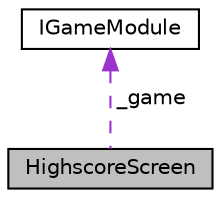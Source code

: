 digraph "HighscoreScreen"
{
  edge [fontname="Helvetica",fontsize="10",labelfontname="Helvetica",labelfontsize="10"];
  node [fontname="Helvetica",fontsize="10",shape=record];
  Node1 [label="HighscoreScreen",height=0.2,width=0.4,color="black", fillcolor="grey75", style="filled", fontcolor="black"];
  Node2 -> Node1 [dir="back",color="darkorchid3",fontsize="10",style="dashed",label=" _game" ,fontname="Helvetica"];
  Node2 [label="IGameModule",height=0.2,width=0.4,color="black", fillcolor="white", style="filled",URL="$class_i_game_module.html"];
}
